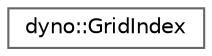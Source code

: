 digraph "Graphical Class Hierarchy"
{
 // LATEX_PDF_SIZE
  bgcolor="transparent";
  edge [fontname=Helvetica,fontsize=10,labelfontname=Helvetica,labelfontsize=10];
  node [fontname=Helvetica,fontsize=10,shape=box,height=0.2,width=0.4];
  rankdir="LR";
  Node0 [id="Node000000",label="dyno::GridIndex",height=0.2,width=0.4,color="grey40", fillcolor="white", style="filled",URL="$structdyno_1_1_grid_index.html",tooltip=" "];
}
